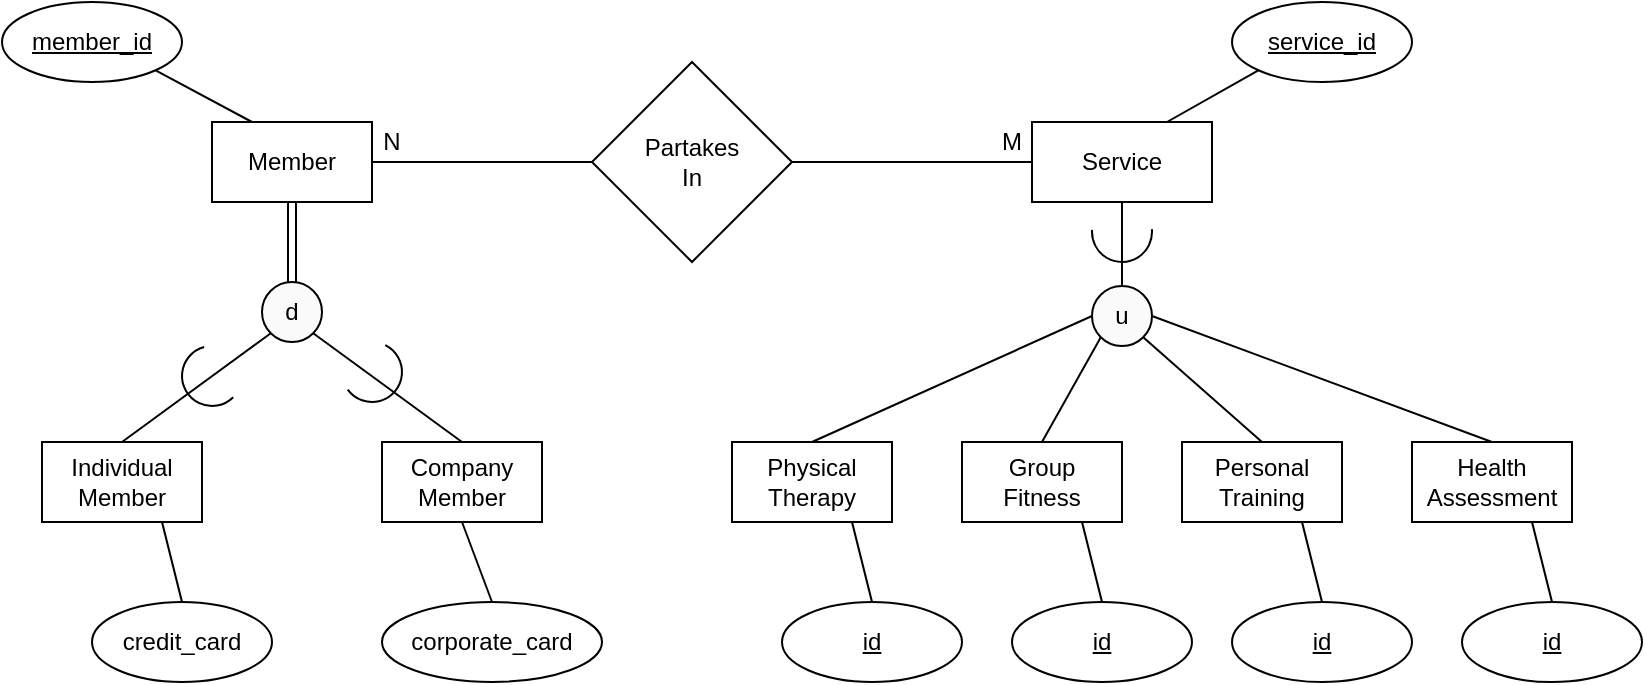 <mxfile version="13.3.0" type="device"><diagram id="HeirowPS1-g_bU5JF-Wm" name="Page-1"><mxGraphModel dx="473" dy="784" grid="1" gridSize="10" guides="1" tooltips="1" connect="1" arrows="1" fold="1" page="1" pageScale="1" pageWidth="1100" pageHeight="850" math="0" shadow="0"><root><mxCell id="0"/><mxCell id="1" parent="0"/><mxCell id="IfOUvtIAb5ZYx3kqcNKh-23" style="edgeStyle=orthogonalEdgeStyle;rounded=0;orthogonalLoop=1;jettySize=auto;html=1;exitX=1;exitY=0.5;exitDx=0;exitDy=0;entryX=0;entryY=0.5;entryDx=0;entryDy=0;endArrow=none;endFill=0;" edge="1" parent="1" source="IfOUvtIAb5ZYx3kqcNKh-2" target="IfOUvtIAb5ZYx3kqcNKh-12"><mxGeometry relative="1" as="geometry"/></mxCell><mxCell id="IfOUvtIAb5ZYx3kqcNKh-2" value="Partakes&lt;br&gt;In" style="rhombus;whiteSpace=wrap;html=1;" vertex="1" parent="1"><mxGeometry x="310" y="140" width="100" height="100" as="geometry"/></mxCell><mxCell id="IfOUvtIAb5ZYx3kqcNKh-3" style="edgeStyle=orthogonalEdgeStyle;rounded=0;orthogonalLoop=1;jettySize=auto;html=1;exitX=1;exitY=0.5;exitDx=0;exitDy=0;entryX=0;entryY=0.5;entryDx=0;entryDy=0;endArrow=none;endFill=0;" edge="1" parent="1" source="IfOUvtIAb5ZYx3kqcNKh-4" target="IfOUvtIAb5ZYx3kqcNKh-2"><mxGeometry relative="1" as="geometry"/></mxCell><mxCell id="IfOUvtIAb5ZYx3kqcNKh-4" value="Member" style="rounded=0;whiteSpace=wrap;html=1;" vertex="1" parent="1"><mxGeometry x="120" y="170" width="80" height="40" as="geometry"/></mxCell><mxCell id="IfOUvtIAb5ZYx3kqcNKh-6" value="&lt;u&gt;member_id&lt;/u&gt;" style="ellipse;whiteSpace=wrap;html=1;" vertex="1" parent="1"><mxGeometry x="15" y="110" width="90" height="40" as="geometry"/></mxCell><mxCell id="IfOUvtIAb5ZYx3kqcNKh-9" value="" style="endArrow=none;html=1;entryX=0.25;entryY=0;entryDx=0;entryDy=0;exitX=1;exitY=1;exitDx=0;exitDy=0;" edge="1" parent="1" source="IfOUvtIAb5ZYx3kqcNKh-6" target="IfOUvtIAb5ZYx3kqcNKh-4"><mxGeometry width="50" height="50" relative="1" as="geometry"><mxPoint x="100" y="230" as="sourcePoint"/><mxPoint x="110" y="250" as="targetPoint"/></mxGeometry></mxCell><mxCell id="IfOUvtIAb5ZYx3kqcNKh-12" value="Service" style="rounded=0;whiteSpace=wrap;html=1;" vertex="1" parent="1"><mxGeometry x="530" y="170" width="90" height="40" as="geometry"/></mxCell><mxCell id="IfOUvtIAb5ZYx3kqcNKh-16" value="&lt;u&gt;service_id&lt;/u&gt;" style="ellipse;whiteSpace=wrap;html=1;" vertex="1" parent="1"><mxGeometry x="630" y="110" width="90" height="40" as="geometry"/></mxCell><mxCell id="IfOUvtIAb5ZYx3kqcNKh-19" value="" style="endArrow=none;html=1;exitX=0;exitY=1;exitDx=0;exitDy=0;entryX=0.75;entryY=0;entryDx=0;entryDy=0;" edge="1" parent="1" source="IfOUvtIAb5ZYx3kqcNKh-16" target="IfOUvtIAb5ZYx3kqcNKh-12"><mxGeometry width="50" height="50" relative="1" as="geometry"><mxPoint x="465" y="55" as="sourcePoint"/><mxPoint x="600" y="140" as="targetPoint"/></mxGeometry></mxCell><mxCell id="IfOUvtIAb5ZYx3kqcNKh-21" value="N" style="text;html=1;strokeColor=none;fillColor=none;align=center;verticalAlign=middle;whiteSpace=wrap;rounded=0;shadow=0;glass=0;" vertex="1" parent="1"><mxGeometry x="200" y="170" width="20" height="20" as="geometry"/></mxCell><mxCell id="IfOUvtIAb5ZYx3kqcNKh-22" value="M" style="text;html=1;strokeColor=none;fillColor=none;align=center;verticalAlign=middle;whiteSpace=wrap;rounded=0;shadow=0;glass=0;" vertex="1" parent="1"><mxGeometry x="510" y="170" width="20" height="20" as="geometry"/></mxCell><mxCell id="IfOUvtIAb5ZYx3kqcNKh-24" value="Individual&lt;br&gt;Member" style="rounded=0;whiteSpace=wrap;html=1;fillColor=#ffffff;" vertex="1" parent="1"><mxGeometry x="35" y="330" width="80" height="40" as="geometry"/></mxCell><mxCell id="IfOUvtIAb5ZYx3kqcNKh-25" value="Company&lt;br&gt;Member" style="rounded=0;whiteSpace=wrap;html=1;fillColor=#ffffff;" vertex="1" parent="1"><mxGeometry x="205" y="330" width="80" height="40" as="geometry"/></mxCell><mxCell id="IfOUvtIAb5ZYx3kqcNKh-26" value="d" style="ellipse;whiteSpace=wrap;html=1;aspect=fixed;fillColor=#FAFAFA;" vertex="1" parent="1"><mxGeometry x="145" y="250" width="30" height="30" as="geometry"/></mxCell><mxCell id="IfOUvtIAb5ZYx3kqcNKh-27" value="" style="shape=link;html=1;exitX=0.5;exitY=0;exitDx=0;exitDy=0;entryX=0.5;entryY=1;entryDx=0;entryDy=0;" edge="1" parent="1" source="IfOUvtIAb5ZYx3kqcNKh-26" target="IfOUvtIAb5ZYx3kqcNKh-4"><mxGeometry width="50" height="50" relative="1" as="geometry"><mxPoint x="170" y="290" as="sourcePoint"/><mxPoint x="180" y="230" as="targetPoint"/></mxGeometry></mxCell><mxCell id="IfOUvtIAb5ZYx3kqcNKh-28" value="" style="endArrow=none;html=1;exitX=0.5;exitY=0;exitDx=0;exitDy=0;entryX=0;entryY=1;entryDx=0;entryDy=0;" edge="1" parent="1" source="IfOUvtIAb5ZYx3kqcNKh-24" target="IfOUvtIAb5ZYx3kqcNKh-26"><mxGeometry width="50" height="50" relative="1" as="geometry"><mxPoint x="140" y="350" as="sourcePoint"/><mxPoint x="190" y="300" as="targetPoint"/></mxGeometry></mxCell><mxCell id="IfOUvtIAb5ZYx3kqcNKh-29" value="" style="endArrow=none;html=1;exitX=0.5;exitY=0;exitDx=0;exitDy=0;entryX=1;entryY=1;entryDx=0;entryDy=0;" edge="1" parent="1" source="IfOUvtIAb5ZYx3kqcNKh-25" target="IfOUvtIAb5ZYx3kqcNKh-26"><mxGeometry width="50" height="50" relative="1" as="geometry"><mxPoint x="85" y="370" as="sourcePoint"/><mxPoint x="159.393" y="285.607" as="targetPoint"/></mxGeometry></mxCell><mxCell id="IfOUvtIAb5ZYx3kqcNKh-30" value="" style="verticalLabelPosition=bottom;verticalAlign=top;html=1;shape=mxgraph.basic.arc;startAngle=0.375;endAngle=0.958;fillColor=#FAFAFA;" vertex="1" parent="1"><mxGeometry x="105" y="282" width="30" height="30" as="geometry"/></mxCell><mxCell id="IfOUvtIAb5ZYx3kqcNKh-31" value="" style="verticalLabelPosition=bottom;verticalAlign=top;html=1;shape=mxgraph.basic.arc;startAngle=0.073;endAngle=0.65;fillColor=#FAFAFA;" vertex="1" parent="1"><mxGeometry x="185" y="280" width="30" height="30" as="geometry"/></mxCell><mxCell id="IfOUvtIAb5ZYx3kqcNKh-32" value="credit_card" style="ellipse;whiteSpace=wrap;html=1;" vertex="1" parent="1"><mxGeometry x="60" y="410" width="90" height="40" as="geometry"/></mxCell><mxCell id="IfOUvtIAb5ZYx3kqcNKh-33" value="" style="endArrow=none;html=1;entryX=0.75;entryY=1;entryDx=0;entryDy=0;exitX=0.5;exitY=0;exitDx=0;exitDy=0;" edge="1" parent="1" source="IfOUvtIAb5ZYx3kqcNKh-32" target="IfOUvtIAb5ZYx3kqcNKh-24"><mxGeometry width="50" height="50" relative="1" as="geometry"><mxPoint x="145" y="530" as="sourcePoint"/><mxPoint x="185" y="470" as="targetPoint"/></mxGeometry></mxCell><mxCell id="IfOUvtIAb5ZYx3kqcNKh-34" value="corporate_card" style="ellipse;whiteSpace=wrap;html=1;" vertex="1" parent="1"><mxGeometry x="205" y="410" width="110" height="40" as="geometry"/></mxCell><mxCell id="IfOUvtIAb5ZYx3kqcNKh-35" value="" style="endArrow=none;html=1;entryX=0.5;entryY=1;entryDx=0;entryDy=0;exitX=0.5;exitY=0;exitDx=0;exitDy=0;" edge="1" parent="1" source="IfOUvtIAb5ZYx3kqcNKh-34" target="IfOUvtIAb5ZYx3kqcNKh-25"><mxGeometry width="50" height="50" relative="1" as="geometry"><mxPoint x="305" y="510" as="sourcePoint"/><mxPoint x="345" y="450" as="targetPoint"/></mxGeometry></mxCell><mxCell id="IfOUvtIAb5ZYx3kqcNKh-36" value="u" style="ellipse;whiteSpace=wrap;html=1;aspect=fixed;fillColor=#FAFAFA;" vertex="1" parent="1"><mxGeometry x="560" y="252" width="30" height="30" as="geometry"/></mxCell><mxCell id="IfOUvtIAb5ZYx3kqcNKh-37" value="" style="endArrow=none;html=1;exitX=0.5;exitY=0;exitDx=0;exitDy=0;entryX=0.5;entryY=1;entryDx=0;entryDy=0;" edge="1" parent="1" source="IfOUvtIAb5ZYx3kqcNKh-36" target="IfOUvtIAb5ZYx3kqcNKh-12"><mxGeometry width="50" height="50" relative="1" as="geometry"><mxPoint x="550.39" y="312" as="sourcePoint"/><mxPoint x="475.997" y="257.607" as="targetPoint"/></mxGeometry></mxCell><mxCell id="IfOUvtIAb5ZYx3kqcNKh-38" value="" style="verticalLabelPosition=bottom;verticalAlign=top;html=1;shape=mxgraph.basic.arc;startAngle=0.235;endAngle=0.761;fillColor=#FAFAFA;" vertex="1" parent="1"><mxGeometry x="560" y="210" width="30" height="30" as="geometry"/></mxCell><mxCell id="IfOUvtIAb5ZYx3kqcNKh-39" value="Physical&lt;br&gt;Therapy" style="rounded=0;whiteSpace=wrap;html=1;fillColor=#ffffff;" vertex="1" parent="1"><mxGeometry x="380" y="330" width="80" height="40" as="geometry"/></mxCell><mxCell id="IfOUvtIAb5ZYx3kqcNKh-40" value="&lt;u&gt;id&lt;/u&gt;" style="ellipse;whiteSpace=wrap;html=1;" vertex="1" parent="1"><mxGeometry x="405" y="410" width="90" height="40" as="geometry"/></mxCell><mxCell id="IfOUvtIAb5ZYx3kqcNKh-41" value="" style="endArrow=none;html=1;entryX=0.75;entryY=1;entryDx=0;entryDy=0;exitX=0.5;exitY=0;exitDx=0;exitDy=0;" edge="1" parent="1" source="IfOUvtIAb5ZYx3kqcNKh-40" target="IfOUvtIAb5ZYx3kqcNKh-39"><mxGeometry width="50" height="50" relative="1" as="geometry"><mxPoint x="490" y="530" as="sourcePoint"/><mxPoint x="530" y="470" as="targetPoint"/></mxGeometry></mxCell><mxCell id="IfOUvtIAb5ZYx3kqcNKh-42" value="Group&lt;br&gt;Fitness" style="rounded=0;whiteSpace=wrap;html=1;fillColor=#ffffff;" vertex="1" parent="1"><mxGeometry x="495" y="330" width="80" height="40" as="geometry"/></mxCell><mxCell id="IfOUvtIAb5ZYx3kqcNKh-43" value="&lt;u&gt;id&lt;/u&gt;" style="ellipse;whiteSpace=wrap;html=1;" vertex="1" parent="1"><mxGeometry x="520" y="410" width="90" height="40" as="geometry"/></mxCell><mxCell id="IfOUvtIAb5ZYx3kqcNKh-44" value="" style="endArrow=none;html=1;entryX=0.75;entryY=1;entryDx=0;entryDy=0;exitX=0.5;exitY=0;exitDx=0;exitDy=0;" edge="1" parent="1" source="IfOUvtIAb5ZYx3kqcNKh-43" target="IfOUvtIAb5ZYx3kqcNKh-42"><mxGeometry width="50" height="50" relative="1" as="geometry"><mxPoint x="605" y="530" as="sourcePoint"/><mxPoint x="645" y="470" as="targetPoint"/></mxGeometry></mxCell><mxCell id="IfOUvtIAb5ZYx3kqcNKh-45" value="Personal&lt;br&gt;Training" style="rounded=0;whiteSpace=wrap;html=1;fillColor=#ffffff;" vertex="1" parent="1"><mxGeometry x="605" y="330" width="80" height="40" as="geometry"/></mxCell><mxCell id="IfOUvtIAb5ZYx3kqcNKh-46" value="&lt;u&gt;id&lt;/u&gt;" style="ellipse;whiteSpace=wrap;html=1;" vertex="1" parent="1"><mxGeometry x="630" y="410" width="90" height="40" as="geometry"/></mxCell><mxCell id="IfOUvtIAb5ZYx3kqcNKh-47" value="" style="endArrow=none;html=1;entryX=0.75;entryY=1;entryDx=0;entryDy=0;exitX=0.5;exitY=0;exitDx=0;exitDy=0;" edge="1" parent="1" source="IfOUvtIAb5ZYx3kqcNKh-46" target="IfOUvtIAb5ZYx3kqcNKh-45"><mxGeometry width="50" height="50" relative="1" as="geometry"><mxPoint x="715" y="530" as="sourcePoint"/><mxPoint x="755" y="470" as="targetPoint"/></mxGeometry></mxCell><mxCell id="IfOUvtIAb5ZYx3kqcNKh-48" value="Health&lt;br&gt;Assessment" style="rounded=0;whiteSpace=wrap;html=1;fillColor=#ffffff;" vertex="1" parent="1"><mxGeometry x="720" y="330" width="80" height="40" as="geometry"/></mxCell><mxCell id="IfOUvtIAb5ZYx3kqcNKh-49" value="&lt;u&gt;id&lt;/u&gt;" style="ellipse;whiteSpace=wrap;html=1;" vertex="1" parent="1"><mxGeometry x="745" y="410" width="90" height="40" as="geometry"/></mxCell><mxCell id="IfOUvtIAb5ZYx3kqcNKh-50" value="" style="endArrow=none;html=1;entryX=0.75;entryY=1;entryDx=0;entryDy=0;exitX=0.5;exitY=0;exitDx=0;exitDy=0;" edge="1" parent="1" source="IfOUvtIAb5ZYx3kqcNKh-49" target="IfOUvtIAb5ZYx3kqcNKh-48"><mxGeometry width="50" height="50" relative="1" as="geometry"><mxPoint x="830" y="530" as="sourcePoint"/><mxPoint x="870" y="470" as="targetPoint"/></mxGeometry></mxCell><mxCell id="IfOUvtIAb5ZYx3kqcNKh-51" value="" style="endArrow=none;html=1;exitX=0.5;exitY=0;exitDx=0;exitDy=0;entryX=0;entryY=0.5;entryDx=0;entryDy=0;" edge="1" parent="1" source="IfOUvtIAb5ZYx3kqcNKh-39" target="IfOUvtIAb5ZYx3kqcNKh-36"><mxGeometry width="50" height="50" relative="1" as="geometry"><mxPoint x="530" y="430" as="sourcePoint"/><mxPoint x="580" y="380" as="targetPoint"/></mxGeometry></mxCell><mxCell id="IfOUvtIAb5ZYx3kqcNKh-52" value="" style="endArrow=none;html=1;exitX=0.5;exitY=0;exitDx=0;exitDy=0;entryX=0;entryY=1;entryDx=0;entryDy=0;" edge="1" parent="1" source="IfOUvtIAb5ZYx3kqcNKh-42" target="IfOUvtIAb5ZYx3kqcNKh-36"><mxGeometry width="50" height="50" relative="1" as="geometry"><mxPoint x="430" y="340" as="sourcePoint"/><mxPoint x="574.393" y="287.607" as="targetPoint"/></mxGeometry></mxCell><mxCell id="IfOUvtIAb5ZYx3kqcNKh-53" value="" style="endArrow=none;html=1;exitX=0.5;exitY=0;exitDx=0;exitDy=0;entryX=1;entryY=1;entryDx=0;entryDy=0;" edge="1" parent="1" source="IfOUvtIAb5ZYx3kqcNKh-45" target="IfOUvtIAb5ZYx3kqcNKh-36"><mxGeometry width="50" height="50" relative="1" as="geometry"><mxPoint x="605" y="352.39" as="sourcePoint"/><mxPoint x="634.393" y="299.997" as="targetPoint"/></mxGeometry></mxCell><mxCell id="IfOUvtIAb5ZYx3kqcNKh-54" value="" style="endArrow=none;html=1;exitX=0.5;exitY=0;exitDx=0;exitDy=0;entryX=1;entryY=0.5;entryDx=0;entryDy=0;" edge="1" parent="1" source="IfOUvtIAb5ZYx3kqcNKh-48" target="IfOUvtIAb5ZYx3kqcNKh-36"><mxGeometry width="50" height="50" relative="1" as="geometry"><mxPoint x="689.39" y="321.2" as="sourcePoint"/><mxPoint x="629.997" y="268.807" as="targetPoint"/></mxGeometry></mxCell></root></mxGraphModel></diagram></mxfile>